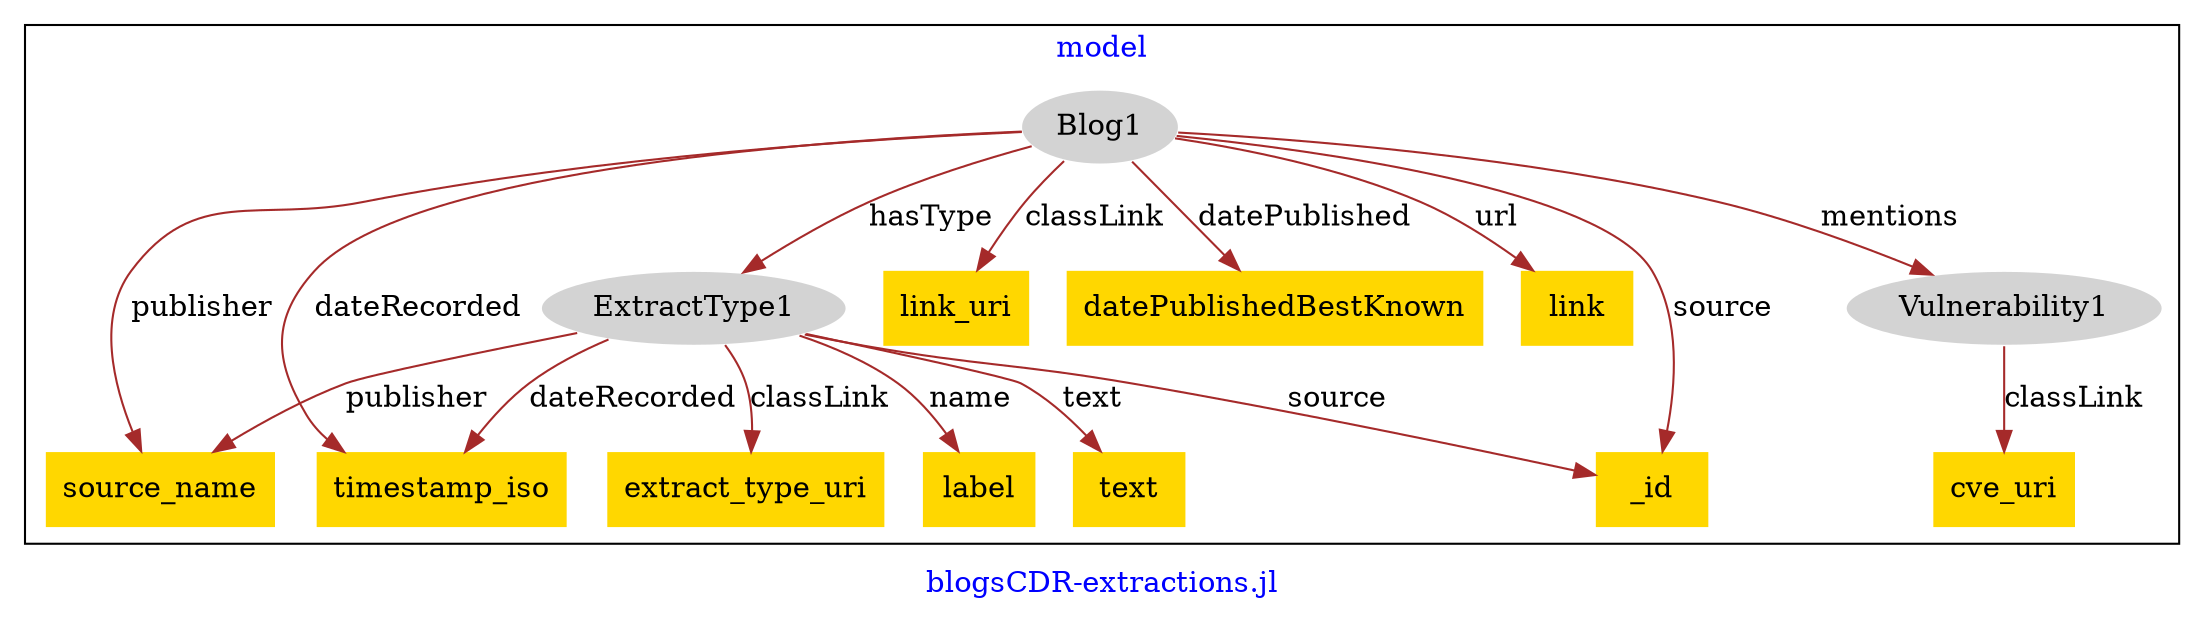 digraph n0 {
fontcolor="blue"
remincross="true"
label="blogsCDR-extractions.jl"
subgraph cluster {
label="model"
n2[style="filled",color="white",fillcolor="lightgray",label="ExtractType1"];
n3[shape="plaintext",style="filled",fillcolor="gold",label="extract_type_uri"];
n4[shape="plaintext",style="filled",fillcolor="gold",label="label"];
n5[shape="plaintext",style="filled",fillcolor="gold",label="_id"];
n6[shape="plaintext",style="filled",fillcolor="gold",label="text"];
n7[style="filled",color="white",fillcolor="lightgray",label="Vulnerability1"];
n8[shape="plaintext",style="filled",fillcolor="gold",label="cve_uri"];
n9[style="filled",color="white",fillcolor="lightgray",label="Blog1"];
n10[shape="plaintext",style="filled",fillcolor="gold",label="link_uri"];
n11[shape="plaintext",style="filled",fillcolor="gold",label="datePublishedBestKnown"];
n12[shape="plaintext",style="filled",fillcolor="gold",label="link"];
n13[shape="plaintext",style="filled",fillcolor="gold",label="source_name"];
n14[shape="plaintext",style="filled",fillcolor="gold",label="timestamp_iso"];
}
n2 -> n3[color="brown",fontcolor="black",label="classLink"]
n2 -> n4[color="brown",fontcolor="black",label="name"]
n2 -> n5[color="brown",fontcolor="black",label="source"]
n2 -> n6[color="brown",fontcolor="black",label="text"]
n7 -> n8[color="brown",fontcolor="black",label="classLink"]
n9 -> n10[color="brown",fontcolor="black",label="classLink"]
n9 -> n11[color="brown",fontcolor="black",label="datePublished"]
n9 -> n7[color="brown",fontcolor="black",label="mentions"]
n9 -> n12[color="brown",fontcolor="black",label="url"]
n9 -> n13[color="brown",fontcolor="black",label="publisher"]
n9 -> n14[color="brown",fontcolor="black",label="dateRecorded"]
n9 -> n2[color="brown",fontcolor="black",label="hasType"]
n9 -> n5[color="brown",fontcolor="black",label="source"]
n2 -> n13[color="brown",fontcolor="black",label="publisher"]
n2 -> n14[color="brown",fontcolor="black",label="dateRecorded"]
}
